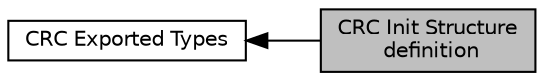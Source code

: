 digraph "CRC Init Structure definition"
{
  edge [fontname="Helvetica",fontsize="10",labelfontname="Helvetica",labelfontsize="10"];
  node [fontname="Helvetica",fontsize="10",shape=record];
  rankdir=LR;
  Node0 [label="CRC Init Structure\l definition",height=0.2,width=0.4,color="black", fillcolor="grey75", style="filled", fontcolor="black"];
  Node1 [label="CRC Exported Types",height=0.2,width=0.4,color="black", fillcolor="white", style="filled",URL="$group___c_r_c___exported___types.html"];
  Node1->Node0 [shape=plaintext, dir="back", style="solid"];
}
